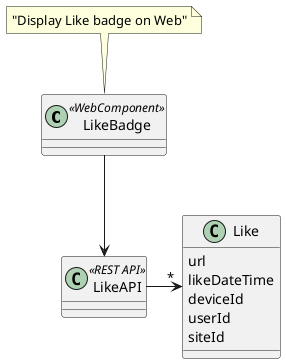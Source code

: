 @startuml


class LikeBadge << WebComponent >> 
note top of LikeBadge: "Display Like badge on Web"  

class LikeAPI << REST API>>


class Like {
  url
  likeDateTime 
  deviceId
  userId
  siteId
}

LikeAPI -> "*" Like 
LikeBadge --> LikeAPI



@enduml
